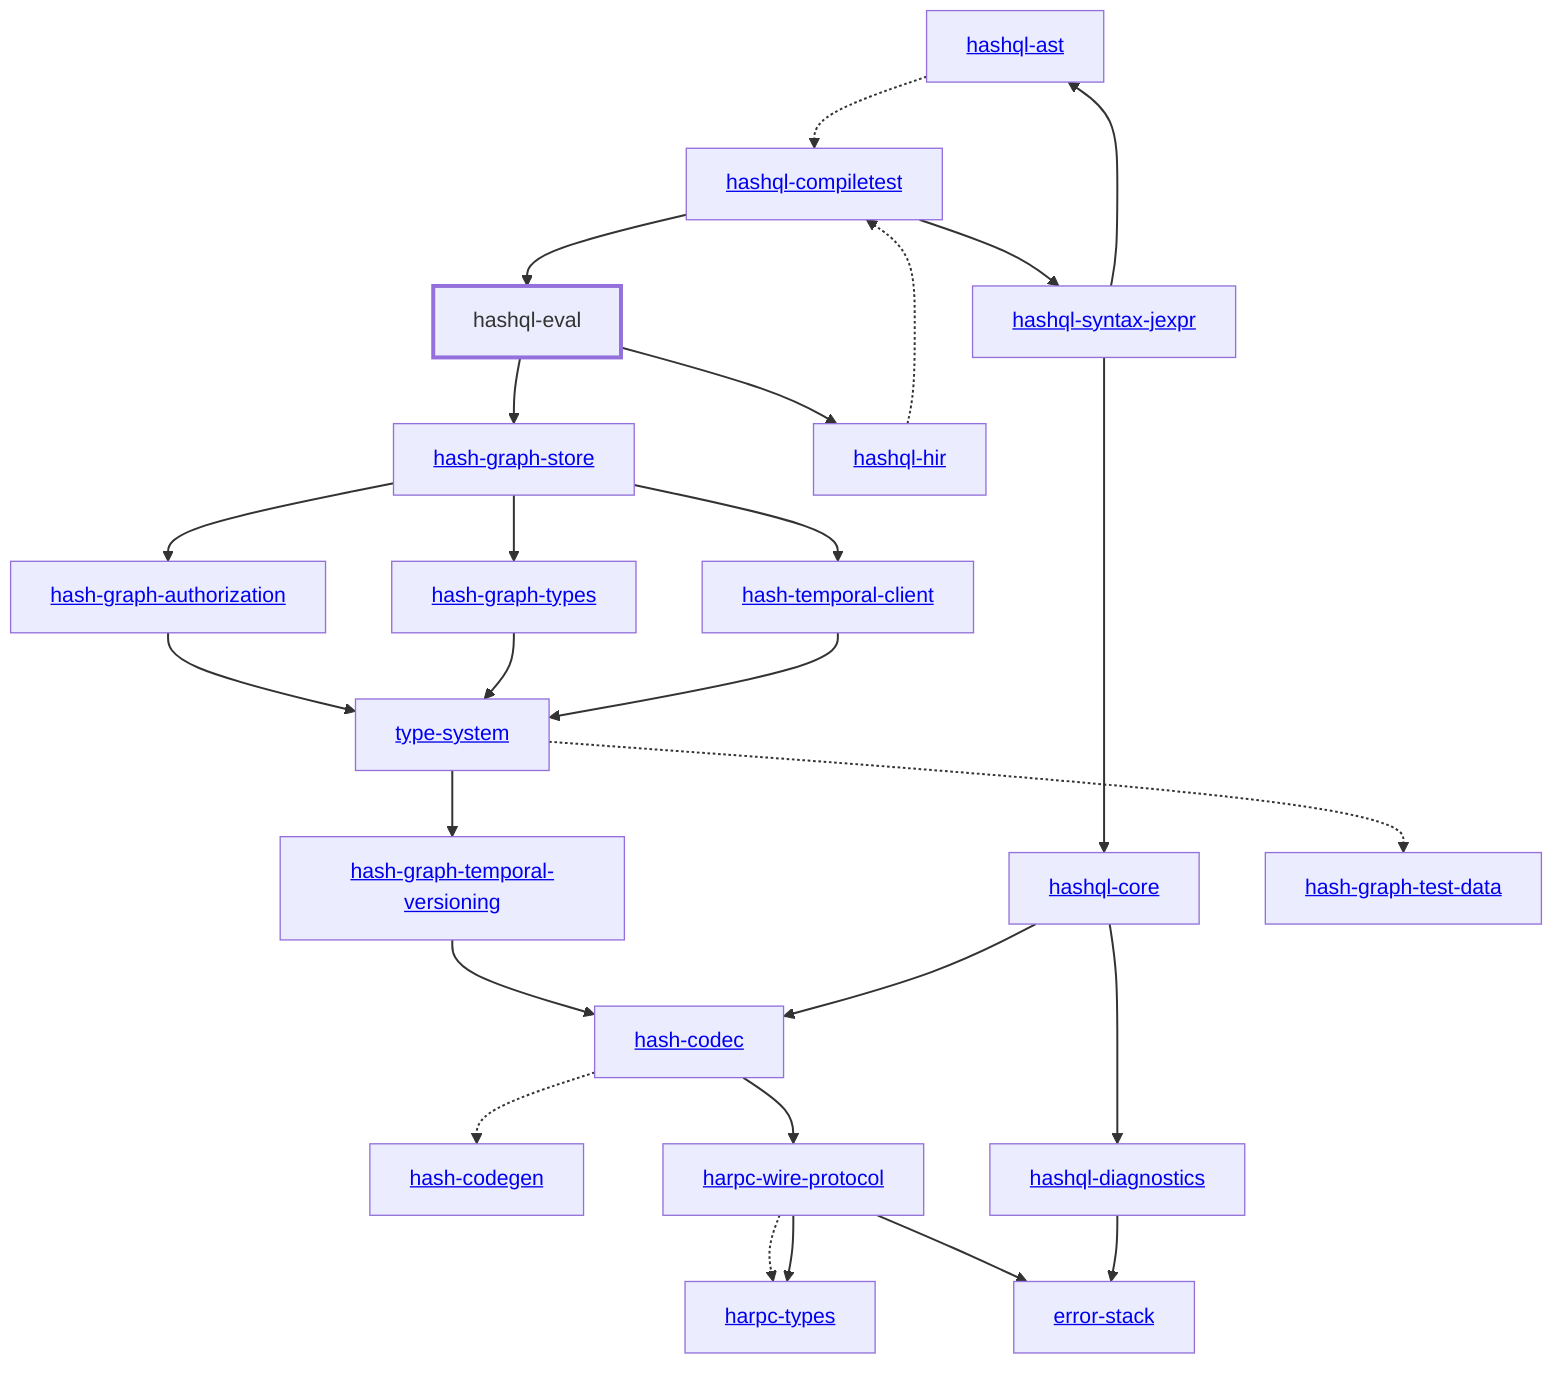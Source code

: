 graph TD
    linkStyle default stroke-width:1.5px
    classDef default stroke-width:1px
    classDef root stroke-width:3px
    classDef dev stroke-width:1px
    classDef build stroke-width:1px
    %% Legend
    %% --> : Normal dependency
    %% -.-> : Dev dependency
    %% ---> : Build dependency
    0[<a href="../type_system">type-system</a>]
    1[<a href="../hash_codec">hash-codec</a>]
    2[<a href="../hash_codegen">hash-codegen</a>]
    3[<a href="../hash_graph_authorization">hash-graph-authorization</a>]
    4[<a href="../hash_graph_store">hash-graph-store</a>]
    5[<a href="../hash_graph_temporal_versioning">hash-graph-temporal-versioning</a>]
    6[<a href="../hash_graph_types">hash-graph-types</a>]
    7[<a href="../harpc_types">harpc-types</a>]
    8[<a href="../harpc_wire_protocol">harpc-wire-protocol</a>]
    9[<a href="../hashql_ast">hashql-ast</a>]
    10[<a href="../hashql_compiletest">hashql-compiletest</a>]
    11[<a href="../hashql_core">hashql-core</a>]
    12[<a href="../hashql_diagnostics">hashql-diagnostics</a>]
    13[hashql-eval]
    class 13 root
    14[<a href="../hashql_hir">hashql-hir</a>]
    15[<a href="../hashql_syntax_jexpr">hashql-syntax-jexpr</a>]
    16[<a href="../hash_temporal_client">hash-temporal-client</a>]
    17[<a href="../error_stack">error-stack</a>]
    18[<a href="../hash_graph_test_data">hash-graph-test-data</a>]
    0 --> 5
    0 -.-> 18
    1 -.-> 2
    1 --> 8
    3 --> 0
    4 --> 3
    4 --> 6
    4 --> 16
    5 --> 1
    6 --> 0
    8 -.-> 7
    8 --> 7
    8 --> 17
    9 -.-> 10
    10 --> 13
    10 --> 15
    11 --> 1
    11 --> 12
    12 --> 17
    13 --> 4
    13 --> 14
    14 -.-> 10
    15 --> 9
    15 --> 11
    16 --> 0